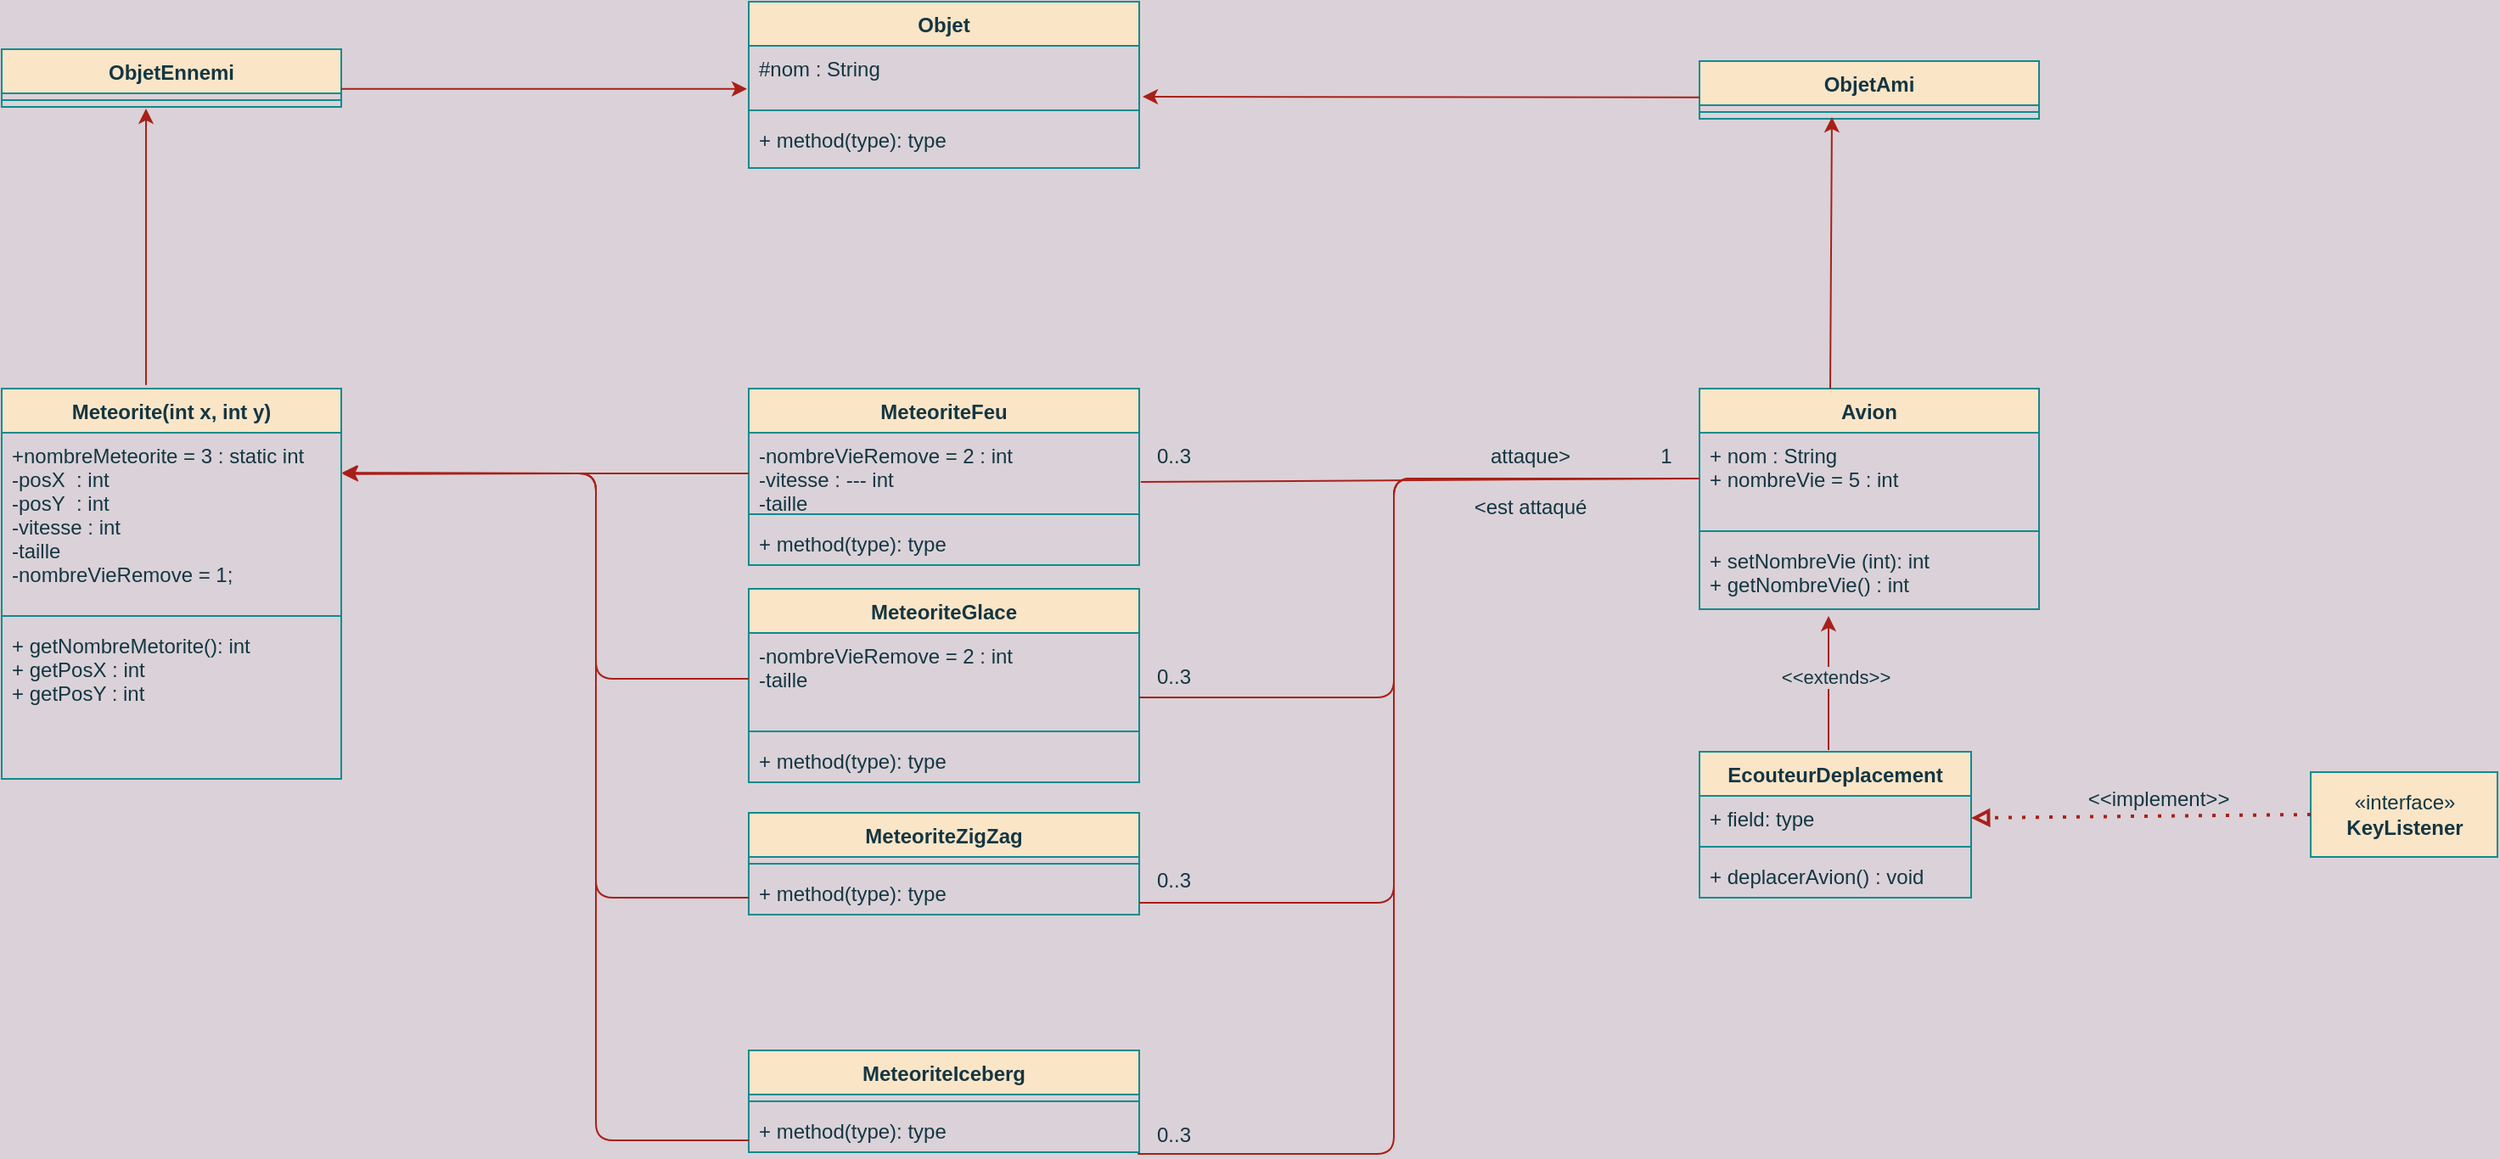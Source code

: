 <mxfile version="13.9.9" type="device"><diagram name="Page-1" id="c4acf3e9-155e-7222-9cf6-157b1a14988f"><mxGraphModel dx="1768" dy="679" grid="1" gridSize="10" guides="1" tooltips="1" connect="1" arrows="1" fold="1" page="1" pageScale="1" pageWidth="850" pageHeight="1100" background="#DAD2D8" math="0" shadow="0"><root><mxCell id="0"/><mxCell id="1" parent="0"/><mxCell id="dv9dz9AkfiL1vojWY3JM-1" value="Meteorite(int x, int y)" style="swimlane;fontStyle=1;align=center;verticalAlign=top;childLayout=stackLayout;horizontal=1;startSize=26;horizontalStack=0;resizeParent=1;resizeParentMax=0;resizeLast=0;collapsible=1;marginBottom=0;fillColor=#FAE5C7;strokeColor=#0F8B8D;fontColor=#143642;" parent="1" vertex="1"><mxGeometry x="-160" y="360" width="200" height="230" as="geometry"/></mxCell><mxCell id="dv9dz9AkfiL1vojWY3JM-2" value="+nombreMeteorite = 3 : static int&#10;-posX  : int&#10;-posY  : int&#10;-vitesse : int&#10;-taille&#10;-nombreVieRemove = 1;" style="text;strokeColor=none;fillColor=none;align=left;verticalAlign=top;spacingLeft=4;spacingRight=4;overflow=hidden;rotatable=0;points=[[0,0.5],[1,0.5]];portConstraint=eastwest;fontColor=#143642;" parent="dv9dz9AkfiL1vojWY3JM-1" vertex="1"><mxGeometry y="26" width="200" height="104" as="geometry"/></mxCell><mxCell id="dv9dz9AkfiL1vojWY3JM-3" value="" style="line;strokeWidth=1;fillColor=none;align=left;verticalAlign=middle;spacingTop=-1;spacingLeft=3;spacingRight=3;rotatable=0;labelPosition=right;points=[];portConstraint=eastwest;strokeColor=#0F8B8D;fontColor=#143642;labelBackgroundColor=#DAD2D8;" parent="dv9dz9AkfiL1vojWY3JM-1" vertex="1"><mxGeometry y="130" width="200" height="8" as="geometry"/></mxCell><mxCell id="dv9dz9AkfiL1vojWY3JM-4" value="+ getNombreMetorite(): int&#10;+ getPosX : int&#10;+ getPosY : int" style="text;strokeColor=none;fillColor=none;align=left;verticalAlign=top;spacingLeft=4;spacingRight=4;overflow=hidden;rotatable=0;points=[[0,0.5],[1,0.5]];portConstraint=eastwest;fontColor=#143642;" parent="dv9dz9AkfiL1vojWY3JM-1" vertex="1"><mxGeometry y="138" width="200" height="92" as="geometry"/></mxCell><mxCell id="dv9dz9AkfiL1vojWY3JM-5" value="Avion" style="swimlane;fontStyle=1;align=center;verticalAlign=top;childLayout=stackLayout;horizontal=1;startSize=26;horizontalStack=0;resizeParent=1;resizeParentMax=0;resizeLast=0;collapsible=1;marginBottom=0;fillColor=#FAE5C7;strokeColor=#0F8B8D;fontColor=#143642;" parent="1" vertex="1"><mxGeometry x="840" y="360" width="200" height="130" as="geometry"/></mxCell><mxCell id="dv9dz9AkfiL1vojWY3JM-6" value="+ nom : String&#10;+ nombreVie = 5 : int" style="text;strokeColor=none;fillColor=none;align=left;verticalAlign=top;spacingLeft=4;spacingRight=4;overflow=hidden;rotatable=0;points=[[0,0.5],[1,0.5]];portConstraint=eastwest;fontColor=#143642;" parent="dv9dz9AkfiL1vojWY3JM-5" vertex="1"><mxGeometry y="26" width="200" height="54" as="geometry"/></mxCell><mxCell id="dv9dz9AkfiL1vojWY3JM-7" value="" style="line;strokeWidth=1;fillColor=none;align=left;verticalAlign=middle;spacingTop=-1;spacingLeft=3;spacingRight=3;rotatable=0;labelPosition=right;points=[];portConstraint=eastwest;strokeColor=#0F8B8D;fontColor=#143642;labelBackgroundColor=#DAD2D8;" parent="dv9dz9AkfiL1vojWY3JM-5" vertex="1"><mxGeometry y="80" width="200" height="8" as="geometry"/></mxCell><mxCell id="dv9dz9AkfiL1vojWY3JM-8" value="+ setNombreVie (int): int&#10;+ getNombreVie() : int" style="text;strokeColor=none;fillColor=none;align=left;verticalAlign=top;spacingLeft=4;spacingRight=4;overflow=hidden;rotatable=0;points=[[0,0.5],[1,0.5]];portConstraint=eastwest;fontColor=#143642;" parent="dv9dz9AkfiL1vojWY3JM-5" vertex="1"><mxGeometry y="88" width="200" height="42" as="geometry"/></mxCell><mxCell id="dv9dz9AkfiL1vojWY3JM-12" value="" style="endArrow=classic;html=1;strokeColor=#A8201A;fontColor=#143642;labelBackgroundColor=#DAD2D8;" parent="1" edge="1"><mxGeometry width="50" height="50" relative="1" as="geometry"><mxPoint x="916" y="573" as="sourcePoint"/><mxPoint x="916" y="494" as="targetPoint"/></mxGeometry></mxCell><mxCell id="dv9dz9AkfiL1vojWY3JM-17" value="&amp;lt;&amp;lt;extends&amp;gt;&amp;gt;" style="edgeLabel;html=1;align=center;verticalAlign=middle;resizable=0;points=[];fontColor=#143642;labelBackgroundColor=#DAD2D8;" parent="dv9dz9AkfiL1vojWY3JM-12" vertex="1" connectable="0"><mxGeometry x="-0.21" y="1" relative="1" as="geometry"><mxPoint x="5" y="-11.97" as="offset"/></mxGeometry></mxCell><mxCell id="dv9dz9AkfiL1vojWY3JM-13" value="EcouteurDeplacement" style="swimlane;fontStyle=1;align=center;verticalAlign=top;childLayout=stackLayout;horizontal=1;startSize=26;horizontalStack=0;resizeParent=1;resizeParentMax=0;resizeLast=0;collapsible=1;marginBottom=0;fillColor=#FAE5C7;strokeColor=#0F8B8D;fontColor=#143642;" parent="1" vertex="1"><mxGeometry x="840" y="574" width="160" height="86" as="geometry"/></mxCell><mxCell id="dv9dz9AkfiL1vojWY3JM-14" value="+ field: type" style="text;strokeColor=none;fillColor=none;align=left;verticalAlign=top;spacingLeft=4;spacingRight=4;overflow=hidden;rotatable=0;points=[[0,0.5],[1,0.5]];portConstraint=eastwest;fontColor=#143642;" parent="dv9dz9AkfiL1vojWY3JM-13" vertex="1"><mxGeometry y="26" width="160" height="26" as="geometry"/></mxCell><mxCell id="dv9dz9AkfiL1vojWY3JM-15" value="" style="line;strokeWidth=1;fillColor=none;align=left;verticalAlign=middle;spacingTop=-1;spacingLeft=3;spacingRight=3;rotatable=0;labelPosition=right;points=[];portConstraint=eastwest;strokeColor=#0F8B8D;fontColor=#143642;labelBackgroundColor=#DAD2D8;" parent="dv9dz9AkfiL1vojWY3JM-13" vertex="1"><mxGeometry y="52" width="160" height="8" as="geometry"/></mxCell><mxCell id="dv9dz9AkfiL1vojWY3JM-16" value="+ deplacerAvion() : void" style="text;strokeColor=none;fillColor=none;align=left;verticalAlign=top;spacingLeft=4;spacingRight=4;overflow=hidden;rotatable=0;points=[[0,0.5],[1,0.5]];portConstraint=eastwest;fontColor=#143642;" parent="dv9dz9AkfiL1vojWY3JM-13" vertex="1"><mxGeometry y="60" width="160" height="26" as="geometry"/></mxCell><mxCell id="dv9dz9AkfiL1vojWY3JM-18" value="«interface»&lt;br&gt;&lt;b&gt;KeyListener&lt;/b&gt;" style="html=1;fillColor=#FAE5C7;strokeColor=#0F8B8D;fontColor=#143642;" parent="1" vertex="1"><mxGeometry x="1200" y="586" width="110" height="50" as="geometry"/></mxCell><mxCell id="dv9dz9AkfiL1vojWY3JM-19" value="" style="endArrow=block;dashed=1;html=1;dashPattern=1 3;strokeWidth=2;entryX=1;entryY=0.5;entryDx=0;entryDy=0;endFill=0;strokeColor=#A8201A;fontColor=#143642;labelBackgroundColor=#DAD2D8;exitX=0;exitY=0.5;exitDx=0;exitDy=0;" parent="1" source="dv9dz9AkfiL1vojWY3JM-18" target="dv9dz9AkfiL1vojWY3JM-14" edge="1"><mxGeometry width="50" height="50" relative="1" as="geometry"><mxPoint x="1200" y="639" as="sourcePoint"/><mxPoint x="1220" y="960" as="targetPoint"/></mxGeometry></mxCell><mxCell id="dv9dz9AkfiL1vojWY3JM-20" value="&amp;lt;&amp;lt;implement&amp;gt;&amp;gt;" style="text;html=1;align=center;verticalAlign=middle;resizable=0;points=[];autosize=1;fontColor=#143642;" parent="1" vertex="1"><mxGeometry x="1060" y="592" width="100" height="20" as="geometry"/></mxCell><mxCell id="dv9dz9AkfiL1vojWY3JM-21" value="MeteoriteFeu" style="swimlane;fontStyle=1;align=center;verticalAlign=top;childLayout=stackLayout;horizontal=1;startSize=26;horizontalStack=0;resizeParent=1;resizeParentMax=0;resizeLast=0;collapsible=1;marginBottom=0;fillColor=#FAE5C7;strokeColor=#0F8B8D;fontColor=#143642;" parent="1" vertex="1"><mxGeometry x="280" y="360" width="230" height="104" as="geometry"/></mxCell><mxCell id="dv9dz9AkfiL1vojWY3JM-22" value="-nombreVieRemove = 2 : int&#10;-vitesse : --- int&#10;-taille&#10;" style="text;strokeColor=none;fillColor=none;align=left;verticalAlign=top;spacingLeft=4;spacingRight=4;overflow=hidden;rotatable=0;points=[[0,0.5],[1,0.5]];portConstraint=eastwest;fontColor=#143642;" parent="dv9dz9AkfiL1vojWY3JM-21" vertex="1"><mxGeometry y="26" width="230" height="44" as="geometry"/></mxCell><mxCell id="dv9dz9AkfiL1vojWY3JM-23" value="" style="line;strokeWidth=1;fillColor=none;align=left;verticalAlign=middle;spacingTop=-1;spacingLeft=3;spacingRight=3;rotatable=0;labelPosition=right;points=[];portConstraint=eastwest;strokeColor=#0F8B8D;fontColor=#143642;labelBackgroundColor=#DAD2D8;" parent="dv9dz9AkfiL1vojWY3JM-21" vertex="1"><mxGeometry y="70" width="230" height="8" as="geometry"/></mxCell><mxCell id="dv9dz9AkfiL1vojWY3JM-24" value="+ method(type): type" style="text;strokeColor=none;fillColor=none;align=left;verticalAlign=top;spacingLeft=4;spacingRight=4;overflow=hidden;rotatable=0;points=[[0,0.5],[1,0.5]];portConstraint=eastwest;fontColor=#143642;" parent="dv9dz9AkfiL1vojWY3JM-21" vertex="1"><mxGeometry y="78" width="230" height="26" as="geometry"/></mxCell><mxCell id="dv9dz9AkfiL1vojWY3JM-25" value="MeteoriteGlace" style="swimlane;fontStyle=1;align=center;verticalAlign=top;childLayout=stackLayout;horizontal=1;startSize=26;horizontalStack=0;resizeParent=1;resizeParentMax=0;resizeLast=0;collapsible=1;marginBottom=0;fillColor=#FAE5C7;strokeColor=#0F8B8D;fontColor=#143642;" parent="1" vertex="1"><mxGeometry x="280" y="478" width="230" height="114" as="geometry"/></mxCell><mxCell id="dv9dz9AkfiL1vojWY3JM-26" value="-nombreVieRemove = 2 : int&#10;-taille" style="text;strokeColor=none;fillColor=none;align=left;verticalAlign=top;spacingLeft=4;spacingRight=4;overflow=hidden;rotatable=0;points=[[0,0.5],[1,0.5]];portConstraint=eastwest;fontColor=#143642;" parent="dv9dz9AkfiL1vojWY3JM-25" vertex="1"><mxGeometry y="26" width="230" height="54" as="geometry"/></mxCell><mxCell id="dv9dz9AkfiL1vojWY3JM-27" value="" style="line;strokeWidth=1;fillColor=none;align=left;verticalAlign=middle;spacingTop=-1;spacingLeft=3;spacingRight=3;rotatable=0;labelPosition=right;points=[];portConstraint=eastwest;strokeColor=#0F8B8D;fontColor=#143642;labelBackgroundColor=#DAD2D8;" parent="dv9dz9AkfiL1vojWY3JM-25" vertex="1"><mxGeometry y="80" width="230" height="8" as="geometry"/></mxCell><mxCell id="dv9dz9AkfiL1vojWY3JM-28" value="+ method(type): type" style="text;strokeColor=none;fillColor=none;align=left;verticalAlign=top;spacingLeft=4;spacingRight=4;overflow=hidden;rotatable=0;points=[[0,0.5],[1,0.5]];portConstraint=eastwest;fontColor=#143642;" parent="dv9dz9AkfiL1vojWY3JM-25" vertex="1"><mxGeometry y="88" width="230" height="26" as="geometry"/></mxCell><mxCell id="dv9dz9AkfiL1vojWY3JM-29" value="MeteoriteZigZag" style="swimlane;fontStyle=1;align=center;verticalAlign=top;childLayout=stackLayout;horizontal=1;startSize=26;horizontalStack=0;resizeParent=1;resizeParentMax=0;resizeLast=0;collapsible=1;marginBottom=0;fillColor=#FAE5C7;strokeColor=#0F8B8D;fontColor=#143642;" parent="1" vertex="1"><mxGeometry x="280" y="610" width="230" height="60" as="geometry"/></mxCell><mxCell id="dv9dz9AkfiL1vojWY3JM-31" value="" style="line;strokeWidth=1;fillColor=none;align=left;verticalAlign=middle;spacingTop=-1;spacingLeft=3;spacingRight=3;rotatable=0;labelPosition=right;points=[];portConstraint=eastwest;strokeColor=#0F8B8D;fontColor=#143642;labelBackgroundColor=#DAD2D8;" parent="dv9dz9AkfiL1vojWY3JM-29" vertex="1"><mxGeometry y="26" width="230" height="8" as="geometry"/></mxCell><mxCell id="dv9dz9AkfiL1vojWY3JM-32" value="+ method(type): type" style="text;strokeColor=none;fillColor=none;align=left;verticalAlign=top;spacingLeft=4;spacingRight=4;overflow=hidden;rotatable=0;points=[[0,0.5],[1,0.5]];portConstraint=eastwest;fontColor=#143642;" parent="dv9dz9AkfiL1vojWY3JM-29" vertex="1"><mxGeometry y="34" width="230" height="26" as="geometry"/></mxCell><mxCell id="dv9dz9AkfiL1vojWY3JM-33" value="" style="endArrow=classic;html=1;entryX=1.005;entryY=0.231;entryDx=0;entryDy=0;strokeColor=#A8201A;fontColor=#143642;entryPerimeter=0;labelBackgroundColor=#DAD2D8;" parent="1" target="dv9dz9AkfiL1vojWY3JM-2" edge="1"><mxGeometry width="50" height="50" relative="1" as="geometry"><mxPoint x="280" y="410" as="sourcePoint"/><mxPoint x="220" y="440" as="targetPoint"/></mxGeometry></mxCell><mxCell id="dv9dz9AkfiL1vojWY3JM-34" value="" style="endArrow=classic;html=1;exitX=0;exitY=0.5;exitDx=0;exitDy=0;strokeColor=#A8201A;fontColor=#143642;labelBackgroundColor=#DAD2D8;entryX=1.002;entryY=0.227;entryDx=0;entryDy=0;entryPerimeter=0;" parent="1" source="dv9dz9AkfiL1vojWY3JM-26" target="dv9dz9AkfiL1vojWY3JM-2" edge="1"><mxGeometry width="50" height="50" relative="1" as="geometry"><mxPoint x="290" y="449" as="sourcePoint"/><mxPoint x="120" y="410" as="targetPoint"/><Array as="points"><mxPoint x="190" y="531"/><mxPoint x="190" y="410"/></Array></mxGeometry></mxCell><mxCell id="dv9dz9AkfiL1vojWY3JM-35" value="" style="endArrow=classic;html=1;strokeColor=#A8201A;fontColor=#143642;labelBackgroundColor=#DAD2D8;entryX=1.004;entryY=0.234;entryDx=0;entryDy=0;entryPerimeter=0;" parent="1" target="dv9dz9AkfiL1vojWY3JM-2" edge="1"><mxGeometry width="50" height="50" relative="1" as="geometry"><mxPoint x="280" y="660" as="sourcePoint"/><mxPoint x="123" y="410" as="targetPoint"/><Array as="points"><mxPoint x="190" y="660"/><mxPoint x="190" y="410"/></Array></mxGeometry></mxCell><mxCell id="DB0KSH931hQ4Z3FCloz1-1" value="MeteoriteIceberg" style="swimlane;fontStyle=1;align=center;verticalAlign=top;childLayout=stackLayout;horizontal=1;startSize=26;horizontalStack=0;resizeParent=1;resizeParentMax=0;resizeLast=0;collapsible=1;marginBottom=0;fillColor=#FAE5C7;strokeColor=#0F8B8D;fontColor=#143642;" parent="1" vertex="1"><mxGeometry x="280" y="750" width="230" height="60" as="geometry"/></mxCell><mxCell id="DB0KSH931hQ4Z3FCloz1-3" value="" style="line;strokeWidth=1;fillColor=none;align=left;verticalAlign=middle;spacingTop=-1;spacingLeft=3;spacingRight=3;rotatable=0;labelPosition=right;points=[];portConstraint=eastwest;strokeColor=#0F8B8D;fontColor=#143642;labelBackgroundColor=#DAD2D8;" parent="DB0KSH931hQ4Z3FCloz1-1" vertex="1"><mxGeometry y="26" width="230" height="8" as="geometry"/></mxCell><mxCell id="DB0KSH931hQ4Z3FCloz1-4" value="+ method(type): type" style="text;strokeColor=none;fillColor=none;align=left;verticalAlign=top;spacingLeft=4;spacingRight=4;overflow=hidden;rotatable=0;points=[[0,0.5],[1,0.5]];portConstraint=eastwest;fontColor=#143642;" parent="DB0KSH931hQ4Z3FCloz1-1" vertex="1"><mxGeometry y="34" width="230" height="26" as="geometry"/></mxCell><mxCell id="D5ITCZa9VJHxkkQKF06O-6" value="" style="endArrow=none;html=1;strokeColor=#A8201A;fillColor=#FAE5C7;fontColor=#143642;exitX=1.004;exitY=0.659;exitDx=0;exitDy=0;exitPerimeter=0;entryX=0;entryY=0.5;entryDx=0;entryDy=0;labelBackgroundColor=#DAD2D8;" parent="1" source="dv9dz9AkfiL1vojWY3JM-22" target="dv9dz9AkfiL1vojWY3JM-6" edge="1"><mxGeometry width="50" height="50" relative="1" as="geometry"><mxPoint x="920" y="510" as="sourcePoint"/><mxPoint x="836" y="441" as="targetPoint"/></mxGeometry></mxCell><mxCell id="D5ITCZa9VJHxkkQKF06O-7" value="" style="endArrow=none;html=1;strokeColor=#A8201A;fillColor=#FAE5C7;fontColor=#143642;exitX=1.004;exitY=0.659;exitDx=0;exitDy=0;exitPerimeter=0;entryX=0;entryY=0.5;entryDx=0;entryDy=0;labelBackgroundColor=#DAD2D8;" parent="1" target="dv9dz9AkfiL1vojWY3JM-6" edge="1"><mxGeometry width="50" height="50" relative="1" as="geometry"><mxPoint x="510.0" y="541.996" as="sourcePoint"/><mxPoint x="839.08" y="540" as="targetPoint"/><Array as="points"><mxPoint x="660" y="542"/><mxPoint x="660" y="413"/></Array></mxGeometry></mxCell><mxCell id="D5ITCZa9VJHxkkQKF06O-8" value="" style="endArrow=none;html=1;strokeColor=#A8201A;fillColor=#FAE5C7;fontColor=#143642;exitX=1;exitY=0.5;exitDx=0;exitDy=0;entryX=0;entryY=0.5;entryDx=0;entryDy=0;labelBackgroundColor=#DAD2D8;" parent="1" target="dv9dz9AkfiL1vojWY3JM-6" edge="1"><mxGeometry width="50" height="50" relative="1" as="geometry"><mxPoint x="510" y="663" as="sourcePoint"/><mxPoint x="850" y="423" as="targetPoint"/><Array as="points"><mxPoint x="660" y="663"/><mxPoint x="660" y="413"/></Array></mxGeometry></mxCell><mxCell id="D5ITCZa9VJHxkkQKF06O-9" value="" style="endArrow=none;html=1;strokeColor=#A8201A;fillColor=#FAE5C7;fontColor=#143642;exitX=0.996;exitY=0.648;exitDx=0;exitDy=0;exitPerimeter=0;entryX=0;entryY=0.5;entryDx=0;entryDy=0;labelBackgroundColor=#DAD2D8;" parent="1" target="dv9dz9AkfiL1vojWY3JM-6" edge="1"><mxGeometry width="50" height="50" relative="1" as="geometry"><mxPoint x="509.08" y="810.992" as="sourcePoint"/><mxPoint x="850" y="423" as="targetPoint"/><Array as="points"><mxPoint x="660" y="811"/><mxPoint x="660" y="413"/></Array></mxGeometry></mxCell><mxCell id="D5ITCZa9VJHxkkQKF06O-10" value="attaque&amp;gt;" style="text;html=1;align=center;verticalAlign=middle;resizable=0;points=[];autosize=1;fontColor=#143642;" parent="1" vertex="1"><mxGeometry x="710" y="390" width="60" height="20" as="geometry"/></mxCell><mxCell id="D5ITCZa9VJHxkkQKF06O-11" value="1" style="text;html=1;align=center;verticalAlign=middle;resizable=0;points=[];autosize=1;fontColor=#143642;" parent="1" vertex="1"><mxGeometry x="810" y="390" width="20" height="20" as="geometry"/></mxCell><mxCell id="D5ITCZa9VJHxkkQKF06O-12" value="0..3" style="text;html=1;align=center;verticalAlign=middle;resizable=0;points=[];autosize=1;fontColor=#143642;" parent="1" vertex="1"><mxGeometry x="510" y="390" width="40" height="20" as="geometry"/></mxCell><mxCell id="D5ITCZa9VJHxkkQKF06O-13" value="0..3" style="text;html=1;align=center;verticalAlign=middle;resizable=0;points=[];autosize=1;fontColor=#143642;" parent="1" vertex="1"><mxGeometry x="510" y="520" width="40" height="20" as="geometry"/></mxCell><mxCell id="D5ITCZa9VJHxkkQKF06O-14" value="0..3" style="text;html=1;align=center;verticalAlign=middle;resizable=0;points=[];autosize=1;fontColor=#143642;" parent="1" vertex="1"><mxGeometry x="510" y="640" width="40" height="20" as="geometry"/></mxCell><mxCell id="D5ITCZa9VJHxkkQKF06O-15" value="0..3" style="text;html=1;align=center;verticalAlign=middle;resizable=0;points=[];autosize=1;fontColor=#143642;" parent="1" vertex="1"><mxGeometry x="510" y="790" width="40" height="20" as="geometry"/></mxCell><mxCell id="D5ITCZa9VJHxkkQKF06O-16" value="" style="endArrow=classic;html=1;strokeColor=#A8201A;fontColor=#143642;exitX=0;exitY=0.5;exitDx=0;exitDy=0;entryX=1.003;entryY=0.229;entryDx=0;entryDy=0;entryPerimeter=0;labelBackgroundColor=#DAD2D8;" parent="1" target="dv9dz9AkfiL1vojWY3JM-2" edge="1"><mxGeometry width="50" height="50" relative="1" as="geometry"><mxPoint x="280" y="803" as="sourcePoint"/><mxPoint x="133" y="420" as="targetPoint"/><Array as="points"><mxPoint x="190" y="803"/><mxPoint x="190" y="410"/></Array></mxGeometry></mxCell><mxCell id="D5ITCZa9VJHxkkQKF06O-17" value="&amp;lt;est attaqué" style="text;html=1;align=center;verticalAlign=middle;resizable=0;points=[];autosize=1;fontColor=#143642;" parent="1" vertex="1"><mxGeometry x="700" y="420" width="80" height="20" as="geometry"/></mxCell><mxCell id="D5ITCZa9VJHxkkQKF06O-18" value="ObjetEnnemi" style="swimlane;fontStyle=1;align=center;verticalAlign=top;childLayout=stackLayout;horizontal=1;startSize=26;horizontalStack=0;resizeParent=1;resizeParentMax=0;resizeLast=0;collapsible=1;marginBottom=0;fillColor=#FAE5C7;strokeColor=#0F8B8D;fontColor=#143642;" parent="1" vertex="1"><mxGeometry x="-160" y="160" width="200" height="34" as="geometry"/></mxCell><mxCell id="D5ITCZa9VJHxkkQKF06O-20" value="" style="line;strokeWidth=1;fillColor=none;align=left;verticalAlign=middle;spacingTop=-1;spacingLeft=3;spacingRight=3;rotatable=0;labelPosition=right;points=[];portConstraint=eastwest;strokeColor=#0F8B8D;fontColor=#143642;labelBackgroundColor=#DAD2D8;" parent="D5ITCZa9VJHxkkQKF06O-18" vertex="1"><mxGeometry y="26" width="200" height="8" as="geometry"/></mxCell><mxCell id="D5ITCZa9VJHxkkQKF06O-22" value="" style="endArrow=classic;html=1;entryX=0.425;entryY=1.115;entryDx=0;entryDy=0;strokeColor=#A8201A;fontColor=#143642;entryPerimeter=0;exitX=0.425;exitY=-0.009;exitDx=0;exitDy=0;exitPerimeter=0;labelBackgroundColor=#DAD2D8;" parent="1" source="dv9dz9AkfiL1vojWY3JM-1" edge="1"><mxGeometry width="50" height="50" relative="1" as="geometry"><mxPoint x="51" y="420.024" as="sourcePoint"/><mxPoint x="-75" y="194.99" as="targetPoint"/></mxGeometry></mxCell><mxCell id="D5ITCZa9VJHxkkQKF06O-23" value="ObjetAmi" style="swimlane;fontStyle=1;align=center;verticalAlign=top;childLayout=stackLayout;horizontal=1;startSize=26;horizontalStack=0;resizeParent=1;resizeParentMax=0;resizeLast=0;collapsible=1;marginBottom=0;fillColor=#FAE5C7;strokeColor=#0F8B8D;fontColor=#143642;" parent="1" vertex="1"><mxGeometry x="840" y="167" width="200" height="34" as="geometry"/></mxCell><mxCell id="D5ITCZa9VJHxkkQKF06O-25" value="" style="line;strokeWidth=1;fillColor=none;align=left;verticalAlign=middle;spacingTop=-1;spacingLeft=3;spacingRight=3;rotatable=0;labelPosition=right;points=[];portConstraint=eastwest;strokeColor=#0F8B8D;fontColor=#143642;labelBackgroundColor=#DAD2D8;" parent="D5ITCZa9VJHxkkQKF06O-23" vertex="1"><mxGeometry y="26" width="200" height="8" as="geometry"/></mxCell><mxCell id="D5ITCZa9VJHxkkQKF06O-27" value="Objet" style="swimlane;fontStyle=1;align=center;verticalAlign=top;childLayout=stackLayout;horizontal=1;startSize=26;horizontalStack=0;resizeParent=1;resizeParentMax=0;resizeLast=0;collapsible=1;marginBottom=0;fillColor=#FAE5C7;strokeColor=#0F8B8D;fontColor=#143642;" parent="1" vertex="1"><mxGeometry x="280" y="132" width="230" height="98" as="geometry"/></mxCell><mxCell id="D5ITCZa9VJHxkkQKF06O-28" value="#nom : String&#10;&#10;" style="text;strokeColor=none;fillColor=none;align=left;verticalAlign=top;spacingLeft=4;spacingRight=4;overflow=hidden;rotatable=0;points=[[0,0.5],[1,0.5]];portConstraint=eastwest;fontColor=#143642;" parent="D5ITCZa9VJHxkkQKF06O-27" vertex="1"><mxGeometry y="26" width="230" height="34" as="geometry"/></mxCell><mxCell id="D5ITCZa9VJHxkkQKF06O-29" value="" style="line;strokeWidth=1;fillColor=none;align=left;verticalAlign=middle;spacingTop=-1;spacingLeft=3;spacingRight=3;rotatable=0;labelPosition=right;points=[];portConstraint=eastwest;strokeColor=#0F8B8D;fontColor=#143642;labelBackgroundColor=#DAD2D8;" parent="D5ITCZa9VJHxkkQKF06O-27" vertex="1"><mxGeometry y="60" width="230" height="8" as="geometry"/></mxCell><mxCell id="D5ITCZa9VJHxkkQKF06O-30" value="+ method(type): type" style="text;strokeColor=none;fillColor=none;align=left;verticalAlign=top;spacingLeft=4;spacingRight=4;overflow=hidden;rotatable=0;points=[[0,0.5],[1,0.5]];portConstraint=eastwest;fontColor=#143642;" parent="D5ITCZa9VJHxkkQKF06O-27" vertex="1"><mxGeometry y="68" width="230" height="30" as="geometry"/></mxCell><mxCell id="D5ITCZa9VJHxkkQKF06O-31" value="" style="endArrow=classic;html=1;entryX=1.005;entryY=0.231;entryDx=0;entryDy=0;strokeColor=#A8201A;fontColor=#143642;entryPerimeter=0;labelBackgroundColor=#DAD2D8;" parent="1" edge="1"><mxGeometry width="50" height="50" relative="1" as="geometry"><mxPoint x="40" y="183.434" as="sourcePoint"/><mxPoint x="279.0" y="183.41" as="targetPoint"/></mxGeometry></mxCell><mxCell id="D5ITCZa9VJHxkkQKF06O-32" value="" style="endArrow=classic;html=1;strokeColor=#A8201A;fontColor=#143642;labelBackgroundColor=#DAD2D8;exitX=0;exitY=0.689;exitDx=0;exitDy=0;exitPerimeter=0;" parent="1" edge="1"><mxGeometry width="50" height="50" relative="1" as="geometry"><mxPoint x="840" y="188.316" as="sourcePoint"/><mxPoint x="512" y="188" as="targetPoint"/></mxGeometry></mxCell><mxCell id="D5ITCZa9VJHxkkQKF06O-33" value="" style="endArrow=classic;html=1;strokeColor=#A8201A;fontColor=#143642;labelBackgroundColor=#DAD2D8;exitX=0.385;exitY=0;exitDx=0;exitDy=0;exitPerimeter=0;entryX=0.39;entryY=0.875;entryDx=0;entryDy=0;entryPerimeter=0;" parent="1" source="dv9dz9AkfiL1vojWY3JM-5" target="D5ITCZa9VJHxkkQKF06O-25" edge="1"><mxGeometry width="50" height="50" relative="1" as="geometry"><mxPoint x="927" y="350" as="sourcePoint"/><mxPoint x="917" y="210" as="targetPoint"/></mxGeometry></mxCell></root></mxGraphModel></diagram></mxfile>
